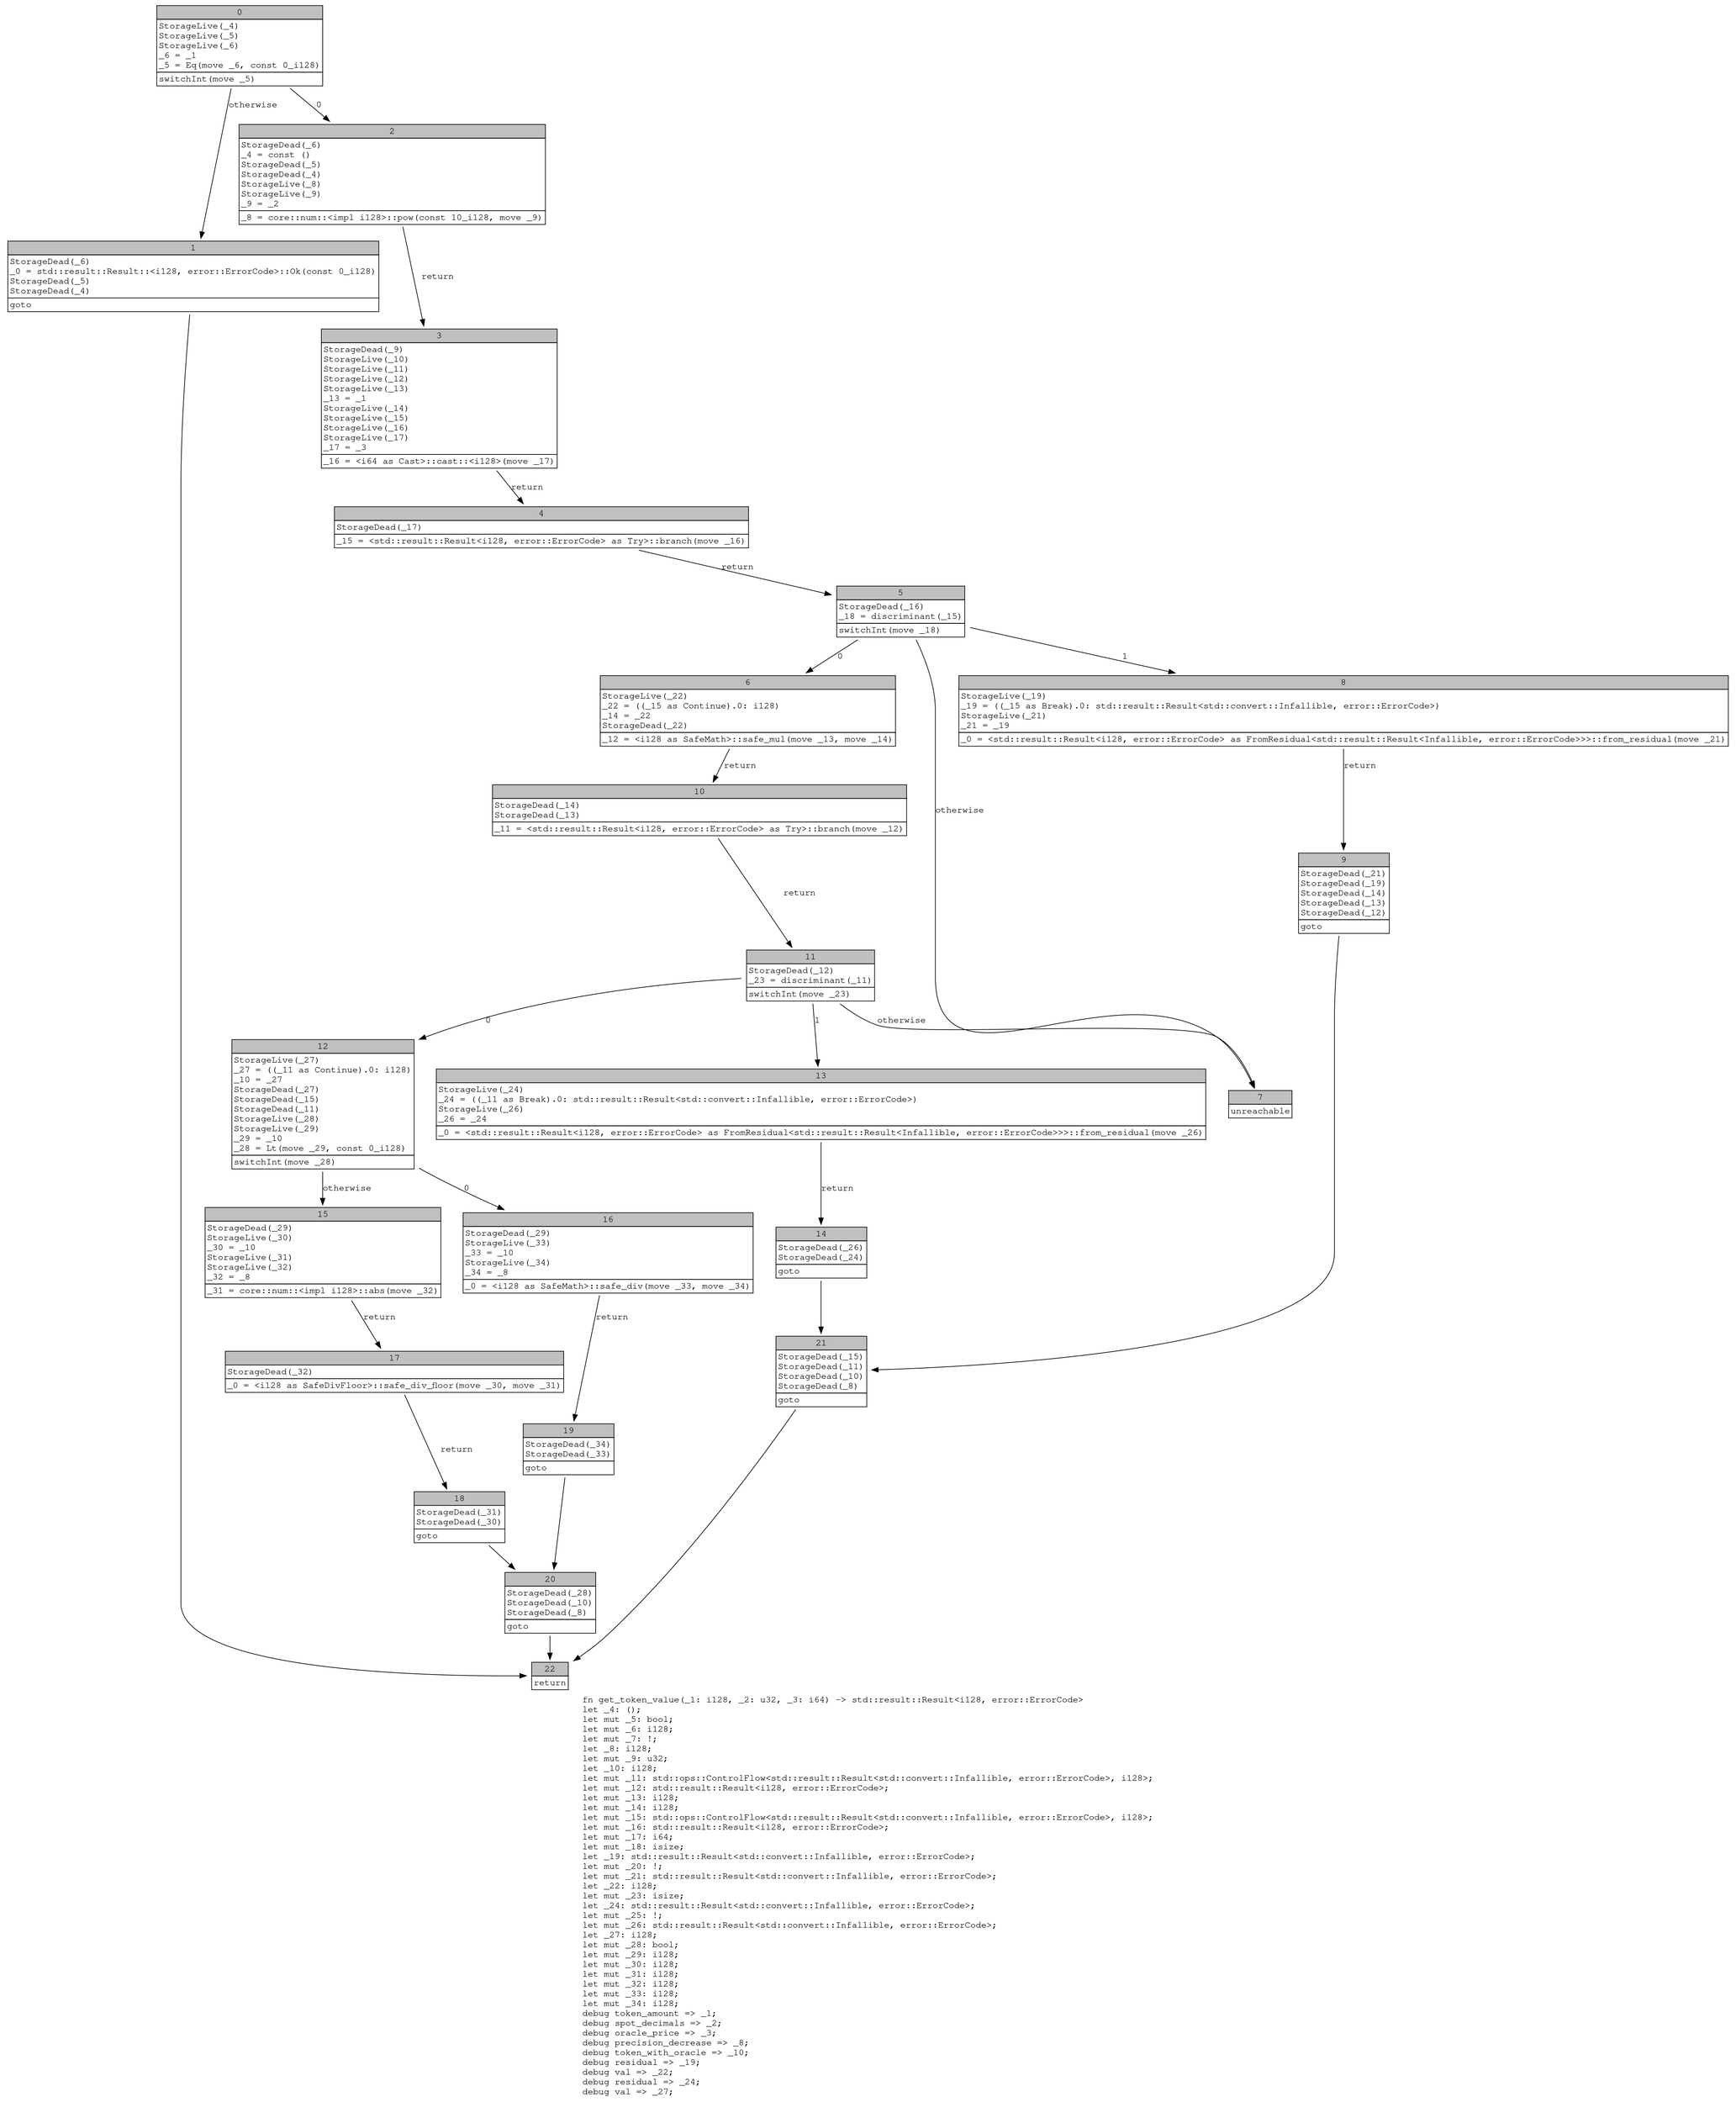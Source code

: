 digraph Mir_0_2800 {
    graph [fontname="Courier, monospace"];
    node [fontname="Courier, monospace"];
    edge [fontname="Courier, monospace"];
    label=<fn get_token_value(_1: i128, _2: u32, _3: i64) -&gt; std::result::Result&lt;i128, error::ErrorCode&gt;<br align="left"/>let _4: ();<br align="left"/>let mut _5: bool;<br align="left"/>let mut _6: i128;<br align="left"/>let mut _7: !;<br align="left"/>let _8: i128;<br align="left"/>let mut _9: u32;<br align="left"/>let _10: i128;<br align="left"/>let mut _11: std::ops::ControlFlow&lt;std::result::Result&lt;std::convert::Infallible, error::ErrorCode&gt;, i128&gt;;<br align="left"/>let mut _12: std::result::Result&lt;i128, error::ErrorCode&gt;;<br align="left"/>let mut _13: i128;<br align="left"/>let mut _14: i128;<br align="left"/>let mut _15: std::ops::ControlFlow&lt;std::result::Result&lt;std::convert::Infallible, error::ErrorCode&gt;, i128&gt;;<br align="left"/>let mut _16: std::result::Result&lt;i128, error::ErrorCode&gt;;<br align="left"/>let mut _17: i64;<br align="left"/>let mut _18: isize;<br align="left"/>let _19: std::result::Result&lt;std::convert::Infallible, error::ErrorCode&gt;;<br align="left"/>let mut _20: !;<br align="left"/>let mut _21: std::result::Result&lt;std::convert::Infallible, error::ErrorCode&gt;;<br align="left"/>let _22: i128;<br align="left"/>let mut _23: isize;<br align="left"/>let _24: std::result::Result&lt;std::convert::Infallible, error::ErrorCode&gt;;<br align="left"/>let mut _25: !;<br align="left"/>let mut _26: std::result::Result&lt;std::convert::Infallible, error::ErrorCode&gt;;<br align="left"/>let _27: i128;<br align="left"/>let mut _28: bool;<br align="left"/>let mut _29: i128;<br align="left"/>let mut _30: i128;<br align="left"/>let mut _31: i128;<br align="left"/>let mut _32: i128;<br align="left"/>let mut _33: i128;<br align="left"/>let mut _34: i128;<br align="left"/>debug token_amount =&gt; _1;<br align="left"/>debug spot_decimals =&gt; _2;<br align="left"/>debug oracle_price =&gt; _3;<br align="left"/>debug precision_decrease =&gt; _8;<br align="left"/>debug token_with_oracle =&gt; _10;<br align="left"/>debug residual =&gt; _19;<br align="left"/>debug val =&gt; _22;<br align="left"/>debug residual =&gt; _24;<br align="left"/>debug val =&gt; _27;<br align="left"/>>;
    bb0__0_2800 [shape="none", label=<<table border="0" cellborder="1" cellspacing="0"><tr><td bgcolor="gray" align="center" colspan="1">0</td></tr><tr><td align="left" balign="left">StorageLive(_4)<br/>StorageLive(_5)<br/>StorageLive(_6)<br/>_6 = _1<br/>_5 = Eq(move _6, const 0_i128)<br/></td></tr><tr><td align="left">switchInt(move _5)</td></tr></table>>];
    bb1__0_2800 [shape="none", label=<<table border="0" cellborder="1" cellspacing="0"><tr><td bgcolor="gray" align="center" colspan="1">1</td></tr><tr><td align="left" balign="left">StorageDead(_6)<br/>_0 = std::result::Result::&lt;i128, error::ErrorCode&gt;::Ok(const 0_i128)<br/>StorageDead(_5)<br/>StorageDead(_4)<br/></td></tr><tr><td align="left">goto</td></tr></table>>];
    bb2__0_2800 [shape="none", label=<<table border="0" cellborder="1" cellspacing="0"><tr><td bgcolor="gray" align="center" colspan="1">2</td></tr><tr><td align="left" balign="left">StorageDead(_6)<br/>_4 = const ()<br/>StorageDead(_5)<br/>StorageDead(_4)<br/>StorageLive(_8)<br/>StorageLive(_9)<br/>_9 = _2<br/></td></tr><tr><td align="left">_8 = core::num::&lt;impl i128&gt;::pow(const 10_i128, move _9)</td></tr></table>>];
    bb3__0_2800 [shape="none", label=<<table border="0" cellborder="1" cellspacing="0"><tr><td bgcolor="gray" align="center" colspan="1">3</td></tr><tr><td align="left" balign="left">StorageDead(_9)<br/>StorageLive(_10)<br/>StorageLive(_11)<br/>StorageLive(_12)<br/>StorageLive(_13)<br/>_13 = _1<br/>StorageLive(_14)<br/>StorageLive(_15)<br/>StorageLive(_16)<br/>StorageLive(_17)<br/>_17 = _3<br/></td></tr><tr><td align="left">_16 = &lt;i64 as Cast&gt;::cast::&lt;i128&gt;(move _17)</td></tr></table>>];
    bb4__0_2800 [shape="none", label=<<table border="0" cellborder="1" cellspacing="0"><tr><td bgcolor="gray" align="center" colspan="1">4</td></tr><tr><td align="left" balign="left">StorageDead(_17)<br/></td></tr><tr><td align="left">_15 = &lt;std::result::Result&lt;i128, error::ErrorCode&gt; as Try&gt;::branch(move _16)</td></tr></table>>];
    bb5__0_2800 [shape="none", label=<<table border="0" cellborder="1" cellspacing="0"><tr><td bgcolor="gray" align="center" colspan="1">5</td></tr><tr><td align="left" balign="left">StorageDead(_16)<br/>_18 = discriminant(_15)<br/></td></tr><tr><td align="left">switchInt(move _18)</td></tr></table>>];
    bb6__0_2800 [shape="none", label=<<table border="0" cellborder="1" cellspacing="0"><tr><td bgcolor="gray" align="center" colspan="1">6</td></tr><tr><td align="left" balign="left">StorageLive(_22)<br/>_22 = ((_15 as Continue).0: i128)<br/>_14 = _22<br/>StorageDead(_22)<br/></td></tr><tr><td align="left">_12 = &lt;i128 as SafeMath&gt;::safe_mul(move _13, move _14)</td></tr></table>>];
    bb7__0_2800 [shape="none", label=<<table border="0" cellborder="1" cellspacing="0"><tr><td bgcolor="gray" align="center" colspan="1">7</td></tr><tr><td align="left">unreachable</td></tr></table>>];
    bb8__0_2800 [shape="none", label=<<table border="0" cellborder="1" cellspacing="0"><tr><td bgcolor="gray" align="center" colspan="1">8</td></tr><tr><td align="left" balign="left">StorageLive(_19)<br/>_19 = ((_15 as Break).0: std::result::Result&lt;std::convert::Infallible, error::ErrorCode&gt;)<br/>StorageLive(_21)<br/>_21 = _19<br/></td></tr><tr><td align="left">_0 = &lt;std::result::Result&lt;i128, error::ErrorCode&gt; as FromResidual&lt;std::result::Result&lt;Infallible, error::ErrorCode&gt;&gt;&gt;::from_residual(move _21)</td></tr></table>>];
    bb9__0_2800 [shape="none", label=<<table border="0" cellborder="1" cellspacing="0"><tr><td bgcolor="gray" align="center" colspan="1">9</td></tr><tr><td align="left" balign="left">StorageDead(_21)<br/>StorageDead(_19)<br/>StorageDead(_14)<br/>StorageDead(_13)<br/>StorageDead(_12)<br/></td></tr><tr><td align="left">goto</td></tr></table>>];
    bb10__0_2800 [shape="none", label=<<table border="0" cellborder="1" cellspacing="0"><tr><td bgcolor="gray" align="center" colspan="1">10</td></tr><tr><td align="left" balign="left">StorageDead(_14)<br/>StorageDead(_13)<br/></td></tr><tr><td align="left">_11 = &lt;std::result::Result&lt;i128, error::ErrorCode&gt; as Try&gt;::branch(move _12)</td></tr></table>>];
    bb11__0_2800 [shape="none", label=<<table border="0" cellborder="1" cellspacing="0"><tr><td bgcolor="gray" align="center" colspan="1">11</td></tr><tr><td align="left" balign="left">StorageDead(_12)<br/>_23 = discriminant(_11)<br/></td></tr><tr><td align="left">switchInt(move _23)</td></tr></table>>];
    bb12__0_2800 [shape="none", label=<<table border="0" cellborder="1" cellspacing="0"><tr><td bgcolor="gray" align="center" colspan="1">12</td></tr><tr><td align="left" balign="left">StorageLive(_27)<br/>_27 = ((_11 as Continue).0: i128)<br/>_10 = _27<br/>StorageDead(_27)<br/>StorageDead(_15)<br/>StorageDead(_11)<br/>StorageLive(_28)<br/>StorageLive(_29)<br/>_29 = _10<br/>_28 = Lt(move _29, const 0_i128)<br/></td></tr><tr><td align="left">switchInt(move _28)</td></tr></table>>];
    bb13__0_2800 [shape="none", label=<<table border="0" cellborder="1" cellspacing="0"><tr><td bgcolor="gray" align="center" colspan="1">13</td></tr><tr><td align="left" balign="left">StorageLive(_24)<br/>_24 = ((_11 as Break).0: std::result::Result&lt;std::convert::Infallible, error::ErrorCode&gt;)<br/>StorageLive(_26)<br/>_26 = _24<br/></td></tr><tr><td align="left">_0 = &lt;std::result::Result&lt;i128, error::ErrorCode&gt; as FromResidual&lt;std::result::Result&lt;Infallible, error::ErrorCode&gt;&gt;&gt;::from_residual(move _26)</td></tr></table>>];
    bb14__0_2800 [shape="none", label=<<table border="0" cellborder="1" cellspacing="0"><tr><td bgcolor="gray" align="center" colspan="1">14</td></tr><tr><td align="left" balign="left">StorageDead(_26)<br/>StorageDead(_24)<br/></td></tr><tr><td align="left">goto</td></tr></table>>];
    bb15__0_2800 [shape="none", label=<<table border="0" cellborder="1" cellspacing="0"><tr><td bgcolor="gray" align="center" colspan="1">15</td></tr><tr><td align="left" balign="left">StorageDead(_29)<br/>StorageLive(_30)<br/>_30 = _10<br/>StorageLive(_31)<br/>StorageLive(_32)<br/>_32 = _8<br/></td></tr><tr><td align="left">_31 = core::num::&lt;impl i128&gt;::abs(move _32)</td></tr></table>>];
    bb16__0_2800 [shape="none", label=<<table border="0" cellborder="1" cellspacing="0"><tr><td bgcolor="gray" align="center" colspan="1">16</td></tr><tr><td align="left" balign="left">StorageDead(_29)<br/>StorageLive(_33)<br/>_33 = _10<br/>StorageLive(_34)<br/>_34 = _8<br/></td></tr><tr><td align="left">_0 = &lt;i128 as SafeMath&gt;::safe_div(move _33, move _34)</td></tr></table>>];
    bb17__0_2800 [shape="none", label=<<table border="0" cellborder="1" cellspacing="0"><tr><td bgcolor="gray" align="center" colspan="1">17</td></tr><tr><td align="left" balign="left">StorageDead(_32)<br/></td></tr><tr><td align="left">_0 = &lt;i128 as SafeDivFloor&gt;::safe_div_floor(move _30, move _31)</td></tr></table>>];
    bb18__0_2800 [shape="none", label=<<table border="0" cellborder="1" cellspacing="0"><tr><td bgcolor="gray" align="center" colspan="1">18</td></tr><tr><td align="left" balign="left">StorageDead(_31)<br/>StorageDead(_30)<br/></td></tr><tr><td align="left">goto</td></tr></table>>];
    bb19__0_2800 [shape="none", label=<<table border="0" cellborder="1" cellspacing="0"><tr><td bgcolor="gray" align="center" colspan="1">19</td></tr><tr><td align="left" balign="left">StorageDead(_34)<br/>StorageDead(_33)<br/></td></tr><tr><td align="left">goto</td></tr></table>>];
    bb20__0_2800 [shape="none", label=<<table border="0" cellborder="1" cellspacing="0"><tr><td bgcolor="gray" align="center" colspan="1">20</td></tr><tr><td align="left" balign="left">StorageDead(_28)<br/>StorageDead(_10)<br/>StorageDead(_8)<br/></td></tr><tr><td align="left">goto</td></tr></table>>];
    bb21__0_2800 [shape="none", label=<<table border="0" cellborder="1" cellspacing="0"><tr><td bgcolor="gray" align="center" colspan="1">21</td></tr><tr><td align="left" balign="left">StorageDead(_15)<br/>StorageDead(_11)<br/>StorageDead(_10)<br/>StorageDead(_8)<br/></td></tr><tr><td align="left">goto</td></tr></table>>];
    bb22__0_2800 [shape="none", label=<<table border="0" cellborder="1" cellspacing="0"><tr><td bgcolor="gray" align="center" colspan="1">22</td></tr><tr><td align="left">return</td></tr></table>>];
    bb0__0_2800 -> bb2__0_2800 [label="0"];
    bb0__0_2800 -> bb1__0_2800 [label="otherwise"];
    bb1__0_2800 -> bb22__0_2800 [label=""];
    bb2__0_2800 -> bb3__0_2800 [label="return"];
    bb3__0_2800 -> bb4__0_2800 [label="return"];
    bb4__0_2800 -> bb5__0_2800 [label="return"];
    bb5__0_2800 -> bb6__0_2800 [label="0"];
    bb5__0_2800 -> bb8__0_2800 [label="1"];
    bb5__0_2800 -> bb7__0_2800 [label="otherwise"];
    bb6__0_2800 -> bb10__0_2800 [label="return"];
    bb8__0_2800 -> bb9__0_2800 [label="return"];
    bb9__0_2800 -> bb21__0_2800 [label=""];
    bb10__0_2800 -> bb11__0_2800 [label="return"];
    bb11__0_2800 -> bb12__0_2800 [label="0"];
    bb11__0_2800 -> bb13__0_2800 [label="1"];
    bb11__0_2800 -> bb7__0_2800 [label="otherwise"];
    bb12__0_2800 -> bb16__0_2800 [label="0"];
    bb12__0_2800 -> bb15__0_2800 [label="otherwise"];
    bb13__0_2800 -> bb14__0_2800 [label="return"];
    bb14__0_2800 -> bb21__0_2800 [label=""];
    bb15__0_2800 -> bb17__0_2800 [label="return"];
    bb16__0_2800 -> bb19__0_2800 [label="return"];
    bb17__0_2800 -> bb18__0_2800 [label="return"];
    bb18__0_2800 -> bb20__0_2800 [label=""];
    bb19__0_2800 -> bb20__0_2800 [label=""];
    bb20__0_2800 -> bb22__0_2800 [label=""];
    bb21__0_2800 -> bb22__0_2800 [label=""];
}
